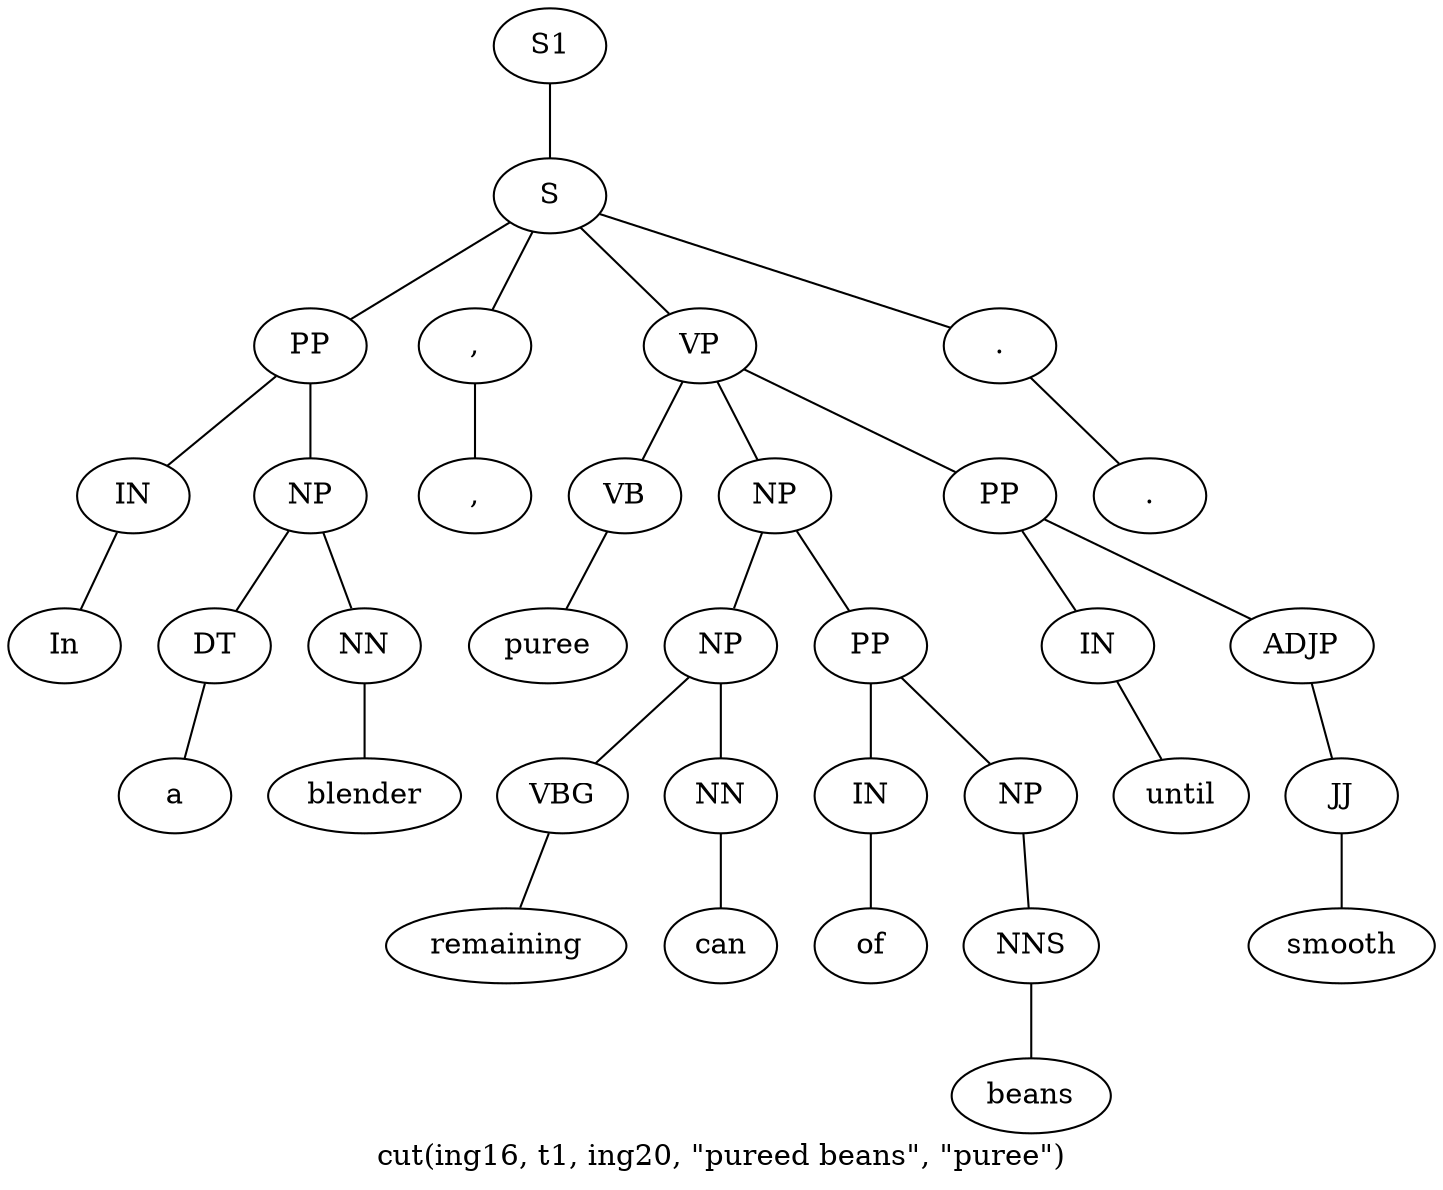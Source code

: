 graph SyntaxGraph {
	label = "cut(ing16, t1, ing20, \"pureed beans\", \"puree\")";
	Node0 [label="S1"];
	Node1 [label="S"];
	Node2 [label="PP"];
	Node3 [label="IN"];
	Node4 [label="In"];
	Node5 [label="NP"];
	Node6 [label="DT"];
	Node7 [label="a"];
	Node8 [label="NN"];
	Node9 [label="blender"];
	Node10 [label=","];
	Node11 [label=","];
	Node12 [label="VP"];
	Node13 [label="VB"];
	Node14 [label="puree"];
	Node15 [label="NP"];
	Node16 [label="NP"];
	Node17 [label="VBG"];
	Node18 [label="remaining"];
	Node19 [label="NN"];
	Node20 [label="can"];
	Node21 [label="PP"];
	Node22 [label="IN"];
	Node23 [label="of"];
	Node24 [label="NP"];
	Node25 [label="NNS"];
	Node26 [label="beans"];
	Node27 [label="PP"];
	Node28 [label="IN"];
	Node29 [label="until"];
	Node30 [label="ADJP"];
	Node31 [label="JJ"];
	Node32 [label="smooth"];
	Node33 [label="."];
	Node34 [label="."];

	Node0 -- Node1;
	Node1 -- Node2;
	Node1 -- Node10;
	Node1 -- Node12;
	Node1 -- Node33;
	Node2 -- Node3;
	Node2 -- Node5;
	Node3 -- Node4;
	Node5 -- Node6;
	Node5 -- Node8;
	Node6 -- Node7;
	Node8 -- Node9;
	Node10 -- Node11;
	Node12 -- Node13;
	Node12 -- Node15;
	Node12 -- Node27;
	Node13 -- Node14;
	Node15 -- Node16;
	Node15 -- Node21;
	Node16 -- Node17;
	Node16 -- Node19;
	Node17 -- Node18;
	Node19 -- Node20;
	Node21 -- Node22;
	Node21 -- Node24;
	Node22 -- Node23;
	Node24 -- Node25;
	Node25 -- Node26;
	Node27 -- Node28;
	Node27 -- Node30;
	Node28 -- Node29;
	Node30 -- Node31;
	Node31 -- Node32;
	Node33 -- Node34;
}